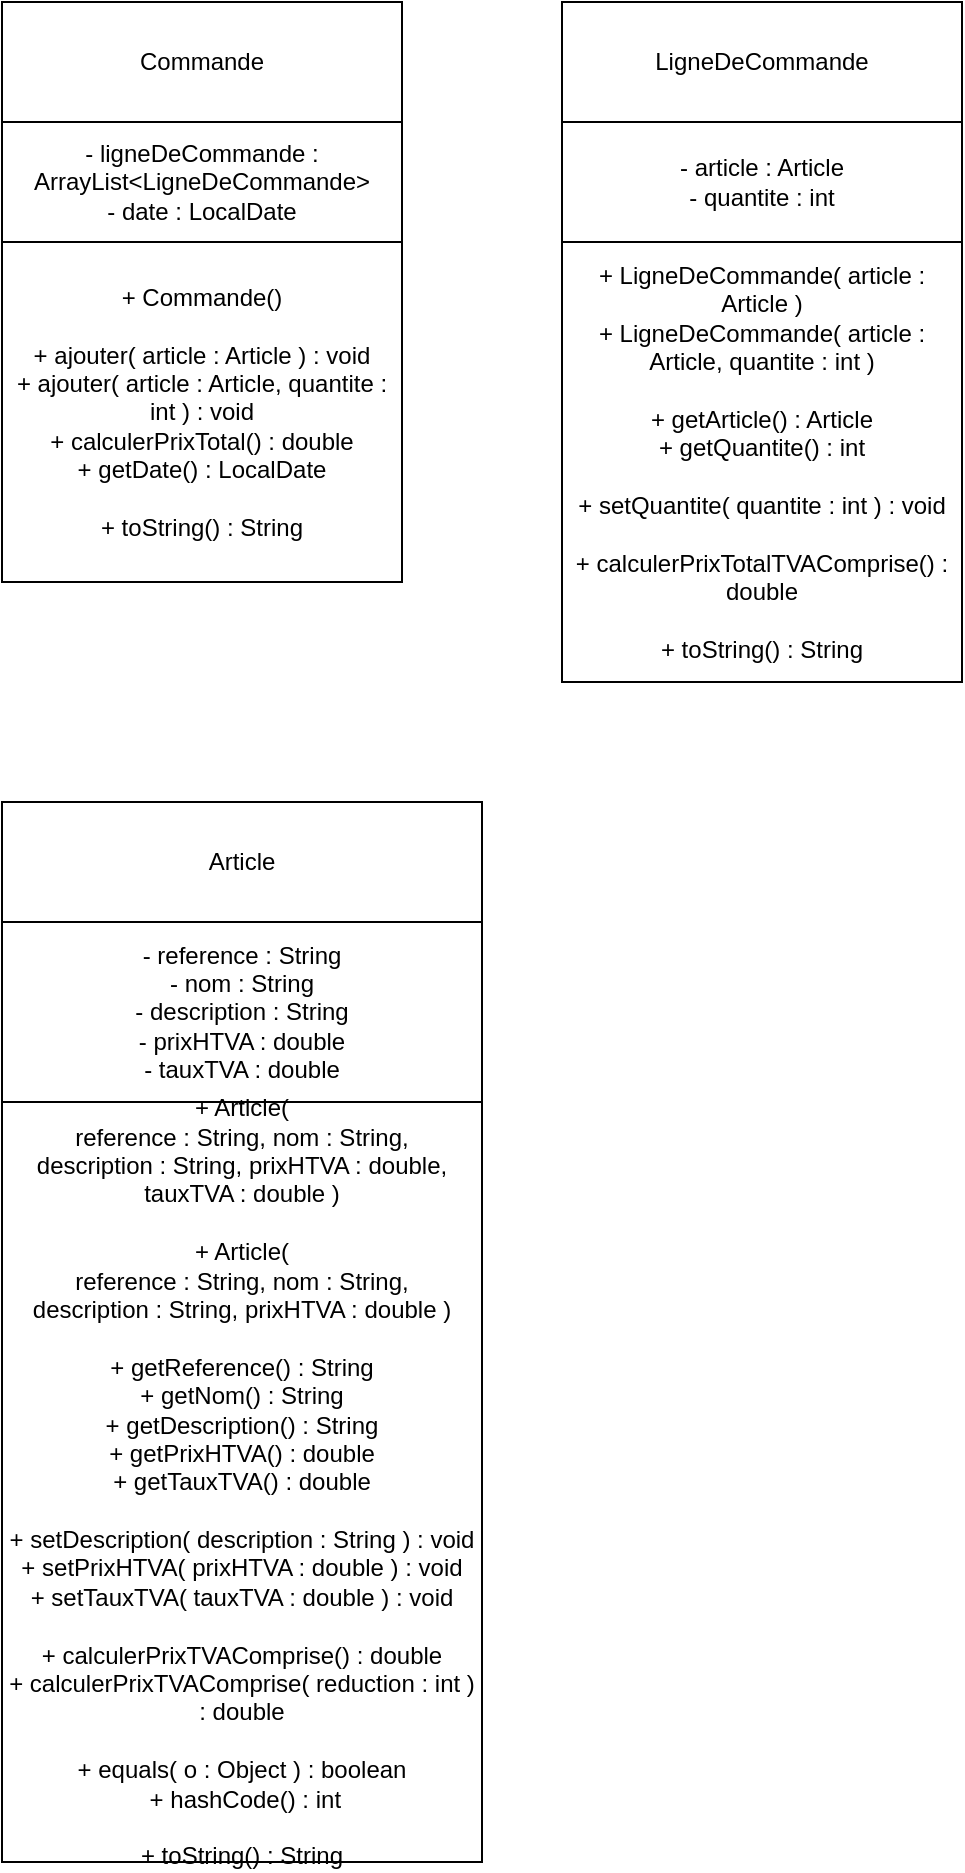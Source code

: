 <mxfile version="20.2.3" type="device"><diagram id="hkRZWWMqtIOoVGlHUEto" name="Page-1"><mxGraphModel dx="769" dy="1036" grid="1" gridSize="10" guides="1" tooltips="1" connect="1" arrows="1" fold="1" page="1" pageScale="1" pageWidth="827" pageHeight="1169" math="0" shadow="0"><root><mxCell id="0"/><mxCell id="1" parent="0"/><mxCell id="_jIUefhwGhNTSu4aMleh-3" value="Commande" style="whiteSpace=wrap;html=1;" parent="1" vertex="1"><mxGeometry x="80" y="40" width="200" height="60" as="geometry"/></mxCell><mxCell id="_jIUefhwGhNTSu4aMleh-5" value="- ligneDeCommande : ArrayList&amp;lt;LigneDeCommande&amp;gt;&lt;br&gt;- date : LocalDate" style="whiteSpace=wrap;html=1;" parent="1" vertex="1"><mxGeometry x="80" y="100" width="200" height="60" as="geometry"/></mxCell><mxCell id="_jIUefhwGhNTSu4aMleh-6" value="+ Commande()&lt;br&gt;&lt;br&gt;+ ajouter( article : Article ) : void&lt;br&gt;+ ajouter( article : Article, quantite : int ) : void&lt;br&gt;+ calculerPrixTotal() : double&lt;br&gt;+ getDate() : LocalDate&lt;br&gt;&lt;br&gt;+ toString() : String" style="whiteSpace=wrap;html=1;" parent="1" vertex="1"><mxGeometry x="80" y="160" width="200" height="170" as="geometry"/></mxCell><mxCell id="_jIUefhwGhNTSu4aMleh-7" value="LigneDeCommande" style="whiteSpace=wrap;html=1;" parent="1" vertex="1"><mxGeometry x="360" y="40" width="200" height="60" as="geometry"/></mxCell><mxCell id="_jIUefhwGhNTSu4aMleh-8" value="- article : Article&lt;br&gt;- quantite : int" style="whiteSpace=wrap;html=1;" parent="1" vertex="1"><mxGeometry x="360" y="100" width="200" height="60" as="geometry"/></mxCell><mxCell id="_jIUefhwGhNTSu4aMleh-9" value="+ LigneDeCommande( article : Article )&lt;br&gt;+ LigneDeCommande( article : Article, quantite : int )&lt;br&gt;&lt;br&gt;+ getArticle() : Article&lt;br&gt;+ getQuantite() : int&lt;br&gt;&lt;br&gt;+ setQuantite( quantite : int ) : void&lt;br&gt;&lt;br&gt;+ calculerPrixTotalTVAComprise() : double&lt;br&gt;&lt;br&gt;+ toString() : String" style="whiteSpace=wrap;html=1;" parent="1" vertex="1"><mxGeometry x="360" y="160" width="200" height="220" as="geometry"/></mxCell><mxCell id="TIK786kGk8rhulXDzm9b-1" value="Article" style="whiteSpace=wrap;html=1;" vertex="1" parent="1"><mxGeometry x="80" y="440" width="240" height="60" as="geometry"/></mxCell><mxCell id="TIK786kGk8rhulXDzm9b-2" value="- reference : String&lt;br&gt;- nom : String&lt;br&gt;- description : String&lt;br&gt;- prixHTVA : double&lt;br&gt;- tauxTVA : double" style="whiteSpace=wrap;html=1;" vertex="1" parent="1"><mxGeometry x="80" y="500" width="240" height="90" as="geometry"/></mxCell><mxCell id="TIK786kGk8rhulXDzm9b-3" value="+ Article( &lt;br&gt;reference : String, nom : String, &lt;br&gt;description : String, prixHTVA : double, &lt;br&gt;tauxTVA : double )&lt;br&gt;&lt;br&gt;+ Article(&lt;br&gt;reference : String, nom : String,&lt;br&gt;description : String, prixHTVA : double )&lt;br&gt;&lt;br&gt;+ getReference() : String&lt;br&gt;+ getNom() : String&lt;br&gt;+ getDescription() : String&lt;br&gt;+ getPrixHTVA() : double&lt;br&gt;+ getTauxTVA() : double&lt;br&gt;&lt;br&gt;+ setDescription( description : String ) : void&lt;br&gt;+ setPrixHTVA( prixHTVA : double ) : void&lt;br&gt;+ setTauxTVA( tauxTVA : double ) : void&lt;br&gt;&lt;br&gt;+ calculerPrixTVAComprise() : double&lt;br&gt;+ calculerPrixTVAComprise( reduction : int ) : double&lt;br&gt;&lt;br&gt;+ equals( o : Object ) : boolean&lt;br&gt;&amp;nbsp;+ hashCode() : int&lt;br&gt;&lt;br&gt;+ toString() : String&lt;br&gt;" style="whiteSpace=wrap;html=1;" vertex="1" parent="1"><mxGeometry x="80" y="590" width="240" height="380" as="geometry"/></mxCell></root></mxGraphModel></diagram></mxfile>